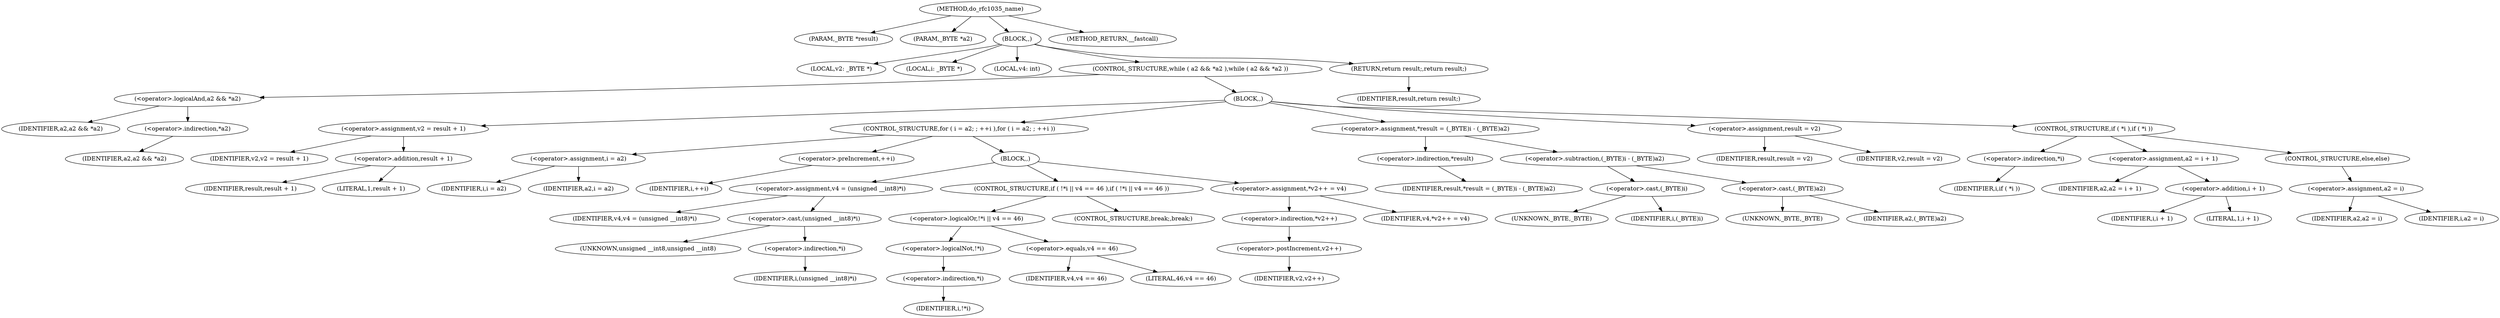 digraph do_rfc1035_name {  
"1000104" [label = "(METHOD,do_rfc1035_name)" ]
"1000105" [label = "(PARAM,_BYTE *result)" ]
"1000106" [label = "(PARAM,_BYTE *a2)" ]
"1000107" [label = "(BLOCK,,)" ]
"1000108" [label = "(LOCAL,v2: _BYTE *)" ]
"1000109" [label = "(LOCAL,i: _BYTE *)" ]
"1000110" [label = "(LOCAL,v4: int)" ]
"1000111" [label = "(CONTROL_STRUCTURE,while ( a2 && *a2 ),while ( a2 && *a2 ))" ]
"1000112" [label = "(<operator>.logicalAnd,a2 && *a2)" ]
"1000113" [label = "(IDENTIFIER,a2,a2 && *a2)" ]
"1000114" [label = "(<operator>.indirection,*a2)" ]
"1000115" [label = "(IDENTIFIER,a2,a2 && *a2)" ]
"1000116" [label = "(BLOCK,,)" ]
"1000117" [label = "(<operator>.assignment,v2 = result + 1)" ]
"1000118" [label = "(IDENTIFIER,v2,v2 = result + 1)" ]
"1000119" [label = "(<operator>.addition,result + 1)" ]
"1000120" [label = "(IDENTIFIER,result,result + 1)" ]
"1000121" [label = "(LITERAL,1,result + 1)" ]
"1000122" [label = "(CONTROL_STRUCTURE,for ( i = a2; ; ++i ),for ( i = a2; ; ++i ))" ]
"1000123" [label = "(<operator>.assignment,i = a2)" ]
"1000124" [label = "(IDENTIFIER,i,i = a2)" ]
"1000125" [label = "(IDENTIFIER,a2,i = a2)" ]
"1000126" [label = "(<operator>.preIncrement,++i)" ]
"1000127" [label = "(IDENTIFIER,i,++i)" ]
"1000128" [label = "(BLOCK,,)" ]
"1000129" [label = "(<operator>.assignment,v4 = (unsigned __int8)*i)" ]
"1000130" [label = "(IDENTIFIER,v4,v4 = (unsigned __int8)*i)" ]
"1000131" [label = "(<operator>.cast,(unsigned __int8)*i)" ]
"1000132" [label = "(UNKNOWN,unsigned __int8,unsigned __int8)" ]
"1000133" [label = "(<operator>.indirection,*i)" ]
"1000134" [label = "(IDENTIFIER,i,(unsigned __int8)*i)" ]
"1000135" [label = "(CONTROL_STRUCTURE,if ( !*i || v4 == 46 ),if ( !*i || v4 == 46 ))" ]
"1000136" [label = "(<operator>.logicalOr,!*i || v4 == 46)" ]
"1000137" [label = "(<operator>.logicalNot,!*i)" ]
"1000138" [label = "(<operator>.indirection,*i)" ]
"1000139" [label = "(IDENTIFIER,i,!*i)" ]
"1000140" [label = "(<operator>.equals,v4 == 46)" ]
"1000141" [label = "(IDENTIFIER,v4,v4 == 46)" ]
"1000142" [label = "(LITERAL,46,v4 == 46)" ]
"1000143" [label = "(CONTROL_STRUCTURE,break;,break;)" ]
"1000144" [label = "(<operator>.assignment,*v2++ = v4)" ]
"1000145" [label = "(<operator>.indirection,*v2++)" ]
"1000146" [label = "(<operator>.postIncrement,v2++)" ]
"1000147" [label = "(IDENTIFIER,v2,v2++)" ]
"1000148" [label = "(IDENTIFIER,v4,*v2++ = v4)" ]
"1000149" [label = "(<operator>.assignment,*result = (_BYTE)i - (_BYTE)a2)" ]
"1000150" [label = "(<operator>.indirection,*result)" ]
"1000151" [label = "(IDENTIFIER,result,*result = (_BYTE)i - (_BYTE)a2)" ]
"1000152" [label = "(<operator>.subtraction,(_BYTE)i - (_BYTE)a2)" ]
"1000153" [label = "(<operator>.cast,(_BYTE)i)" ]
"1000154" [label = "(UNKNOWN,_BYTE,_BYTE)" ]
"1000155" [label = "(IDENTIFIER,i,(_BYTE)i)" ]
"1000156" [label = "(<operator>.cast,(_BYTE)a2)" ]
"1000157" [label = "(UNKNOWN,_BYTE,_BYTE)" ]
"1000158" [label = "(IDENTIFIER,a2,(_BYTE)a2)" ]
"1000159" [label = "(<operator>.assignment,result = v2)" ]
"1000160" [label = "(IDENTIFIER,result,result = v2)" ]
"1000161" [label = "(IDENTIFIER,v2,result = v2)" ]
"1000162" [label = "(CONTROL_STRUCTURE,if ( *i ),if ( *i ))" ]
"1000163" [label = "(<operator>.indirection,*i)" ]
"1000164" [label = "(IDENTIFIER,i,if ( *i ))" ]
"1000165" [label = "(<operator>.assignment,a2 = i + 1)" ]
"1000166" [label = "(IDENTIFIER,a2,a2 = i + 1)" ]
"1000167" [label = "(<operator>.addition,i + 1)" ]
"1000168" [label = "(IDENTIFIER,i,i + 1)" ]
"1000169" [label = "(LITERAL,1,i + 1)" ]
"1000170" [label = "(CONTROL_STRUCTURE,else,else)" ]
"1000171" [label = "(<operator>.assignment,a2 = i)" ]
"1000172" [label = "(IDENTIFIER,a2,a2 = i)" ]
"1000173" [label = "(IDENTIFIER,i,a2 = i)" ]
"1000174" [label = "(RETURN,return result;,return result;)" ]
"1000175" [label = "(IDENTIFIER,result,return result;)" ]
"1000176" [label = "(METHOD_RETURN,__fastcall)" ]
  "1000104" -> "1000105" 
  "1000104" -> "1000106" 
  "1000104" -> "1000107" 
  "1000104" -> "1000176" 
  "1000107" -> "1000108" 
  "1000107" -> "1000109" 
  "1000107" -> "1000110" 
  "1000107" -> "1000111" 
  "1000107" -> "1000174" 
  "1000111" -> "1000112" 
  "1000111" -> "1000116" 
  "1000112" -> "1000113" 
  "1000112" -> "1000114" 
  "1000114" -> "1000115" 
  "1000116" -> "1000117" 
  "1000116" -> "1000122" 
  "1000116" -> "1000149" 
  "1000116" -> "1000159" 
  "1000116" -> "1000162" 
  "1000117" -> "1000118" 
  "1000117" -> "1000119" 
  "1000119" -> "1000120" 
  "1000119" -> "1000121" 
  "1000122" -> "1000123" 
  "1000122" -> "1000126" 
  "1000122" -> "1000128" 
  "1000123" -> "1000124" 
  "1000123" -> "1000125" 
  "1000126" -> "1000127" 
  "1000128" -> "1000129" 
  "1000128" -> "1000135" 
  "1000128" -> "1000144" 
  "1000129" -> "1000130" 
  "1000129" -> "1000131" 
  "1000131" -> "1000132" 
  "1000131" -> "1000133" 
  "1000133" -> "1000134" 
  "1000135" -> "1000136" 
  "1000135" -> "1000143" 
  "1000136" -> "1000137" 
  "1000136" -> "1000140" 
  "1000137" -> "1000138" 
  "1000138" -> "1000139" 
  "1000140" -> "1000141" 
  "1000140" -> "1000142" 
  "1000144" -> "1000145" 
  "1000144" -> "1000148" 
  "1000145" -> "1000146" 
  "1000146" -> "1000147" 
  "1000149" -> "1000150" 
  "1000149" -> "1000152" 
  "1000150" -> "1000151" 
  "1000152" -> "1000153" 
  "1000152" -> "1000156" 
  "1000153" -> "1000154" 
  "1000153" -> "1000155" 
  "1000156" -> "1000157" 
  "1000156" -> "1000158" 
  "1000159" -> "1000160" 
  "1000159" -> "1000161" 
  "1000162" -> "1000163" 
  "1000162" -> "1000165" 
  "1000162" -> "1000170" 
  "1000163" -> "1000164" 
  "1000165" -> "1000166" 
  "1000165" -> "1000167" 
  "1000167" -> "1000168" 
  "1000167" -> "1000169" 
  "1000170" -> "1000171" 
  "1000171" -> "1000172" 
  "1000171" -> "1000173" 
  "1000174" -> "1000175" 
}
